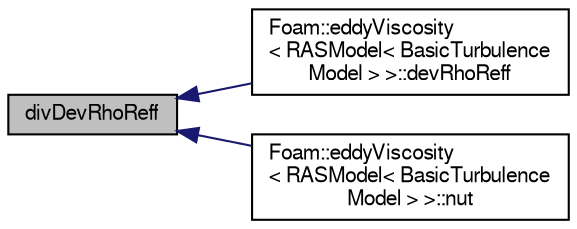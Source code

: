 digraph "divDevRhoReff"
{
  bgcolor="transparent";
  edge [fontname="FreeSans",fontsize="10",labelfontname="FreeSans",labelfontsize="10"];
  node [fontname="FreeSans",fontsize="10",shape=record];
  rankdir="LR";
  Node23 [label="divDevRhoReff",height=0.2,width=0.4,color="black", fillcolor="grey75", style="filled", fontcolor="black"];
  Node23 -> Node24 [dir="back",color="midnightblue",fontsize="10",style="solid",fontname="FreeSans"];
  Node24 [label="Foam::eddyViscosity\l\< RASModel\< BasicTurbulence\lModel \> \>::devRhoReff",height=0.2,width=0.4,color="black",URL="$a31198.html#aedf05483d3f92845e23b6dae794b8712",tooltip="Return the effective stress tensor. "];
  Node23 -> Node25 [dir="back",color="midnightblue",fontsize="10",style="solid",fontname="FreeSans"];
  Node25 [label="Foam::eddyViscosity\l\< RASModel\< BasicTurbulence\lModel \> \>::nut",height=0.2,width=0.4,color="black",URL="$a31198.html#af18cf1ed2737ffbc8664412aa68cb87d",tooltip="Return the turbulence viscosity on patch. "];
}
